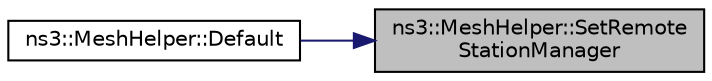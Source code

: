 digraph "ns3::MeshHelper::SetRemoteStationManager"
{
 // LATEX_PDF_SIZE
  edge [fontname="Helvetica",fontsize="10",labelfontname="Helvetica",labelfontsize="10"];
  node [fontname="Helvetica",fontsize="10",shape=record];
  rankdir="RL";
  Node1 [label="ns3::MeshHelper::SetRemote\lStationManager",height=0.2,width=0.4,color="black", fillcolor="grey75", style="filled", fontcolor="black",tooltip=" "];
  Node1 -> Node2 [dir="back",color="midnightblue",fontsize="10",style="solid",fontname="Helvetica"];
  Node2 [label="ns3::MeshHelper::Default",height=0.2,width=0.4,color="black", fillcolor="white", style="filled",URL="$classns3_1_1_mesh_helper.html#aa5feccef3e3bb467f31132227f887c97",tooltip="Set the helper to the default values for the MAC type, remote station manager and channel policy."];
}
